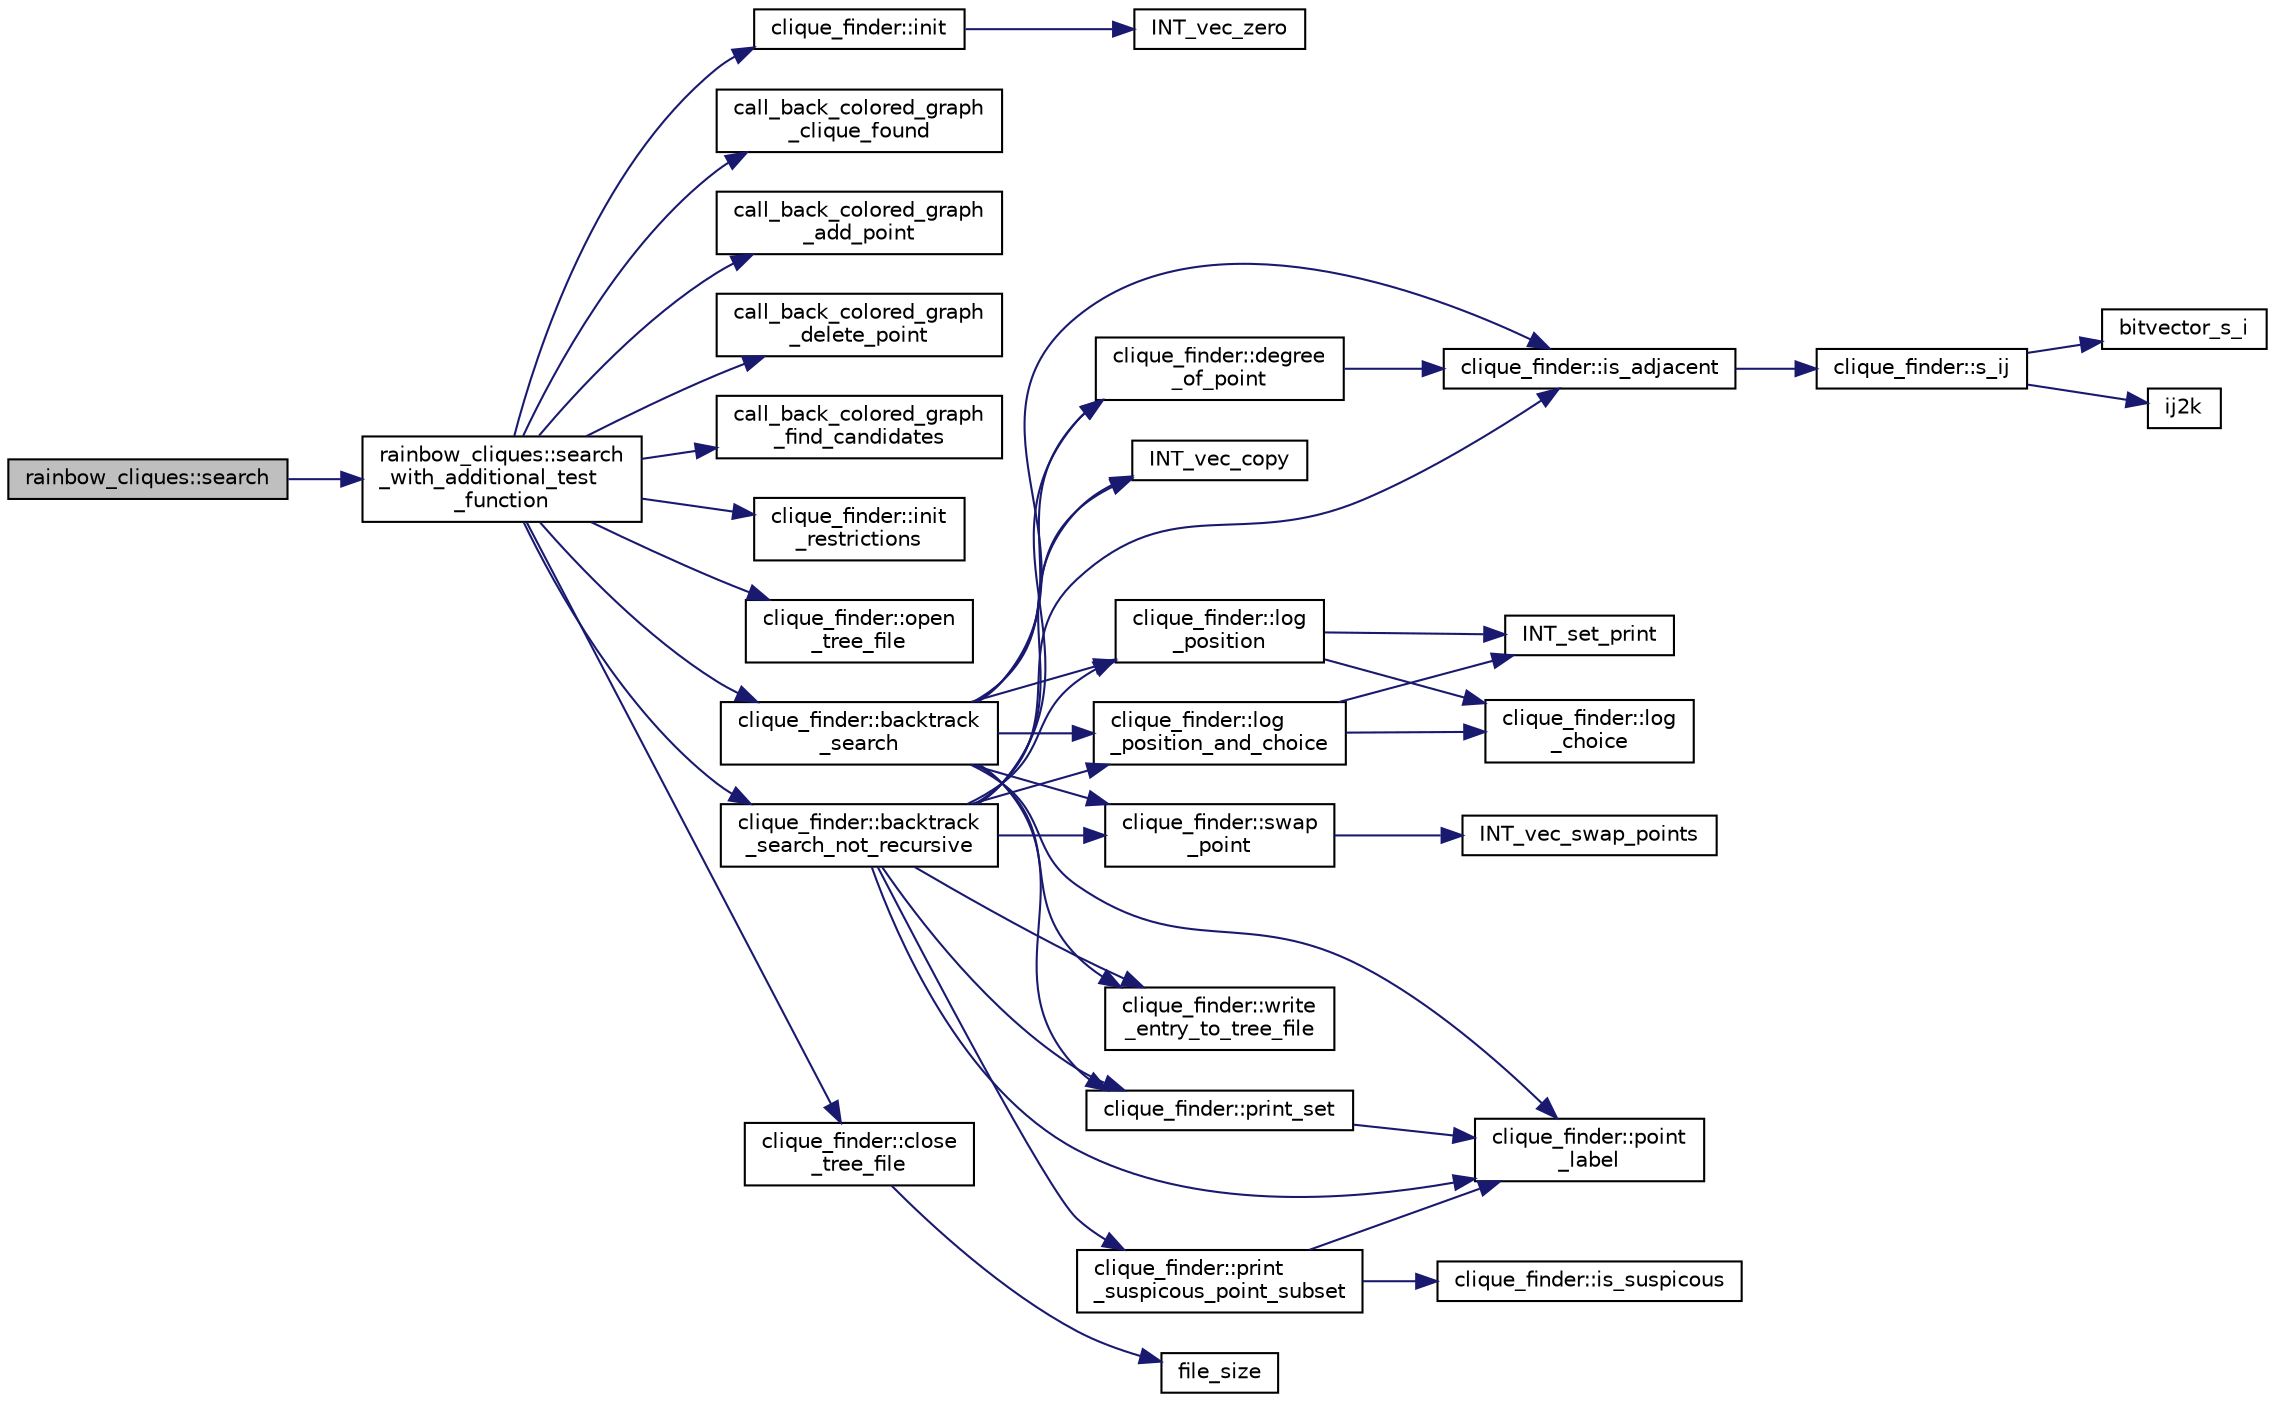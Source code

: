 digraph "rainbow_cliques::search"
{
  edge [fontname="Helvetica",fontsize="10",labelfontname="Helvetica",labelfontsize="10"];
  node [fontname="Helvetica",fontsize="10",shape=record];
  rankdir="LR";
  Node34 [label="rainbow_cliques::search",height=0.2,width=0.4,color="black", fillcolor="grey75", style="filled", fontcolor="black"];
  Node34 -> Node35 [color="midnightblue",fontsize="10",style="solid",fontname="Helvetica"];
  Node35 [label="rainbow_cliques::search\l_with_additional_test\l_function",height=0.2,width=0.4,color="black", fillcolor="white", style="filled",URL="$d3/d54/classrainbow__cliques.html#a38487c306d689486602968412f851b98"];
  Node35 -> Node36 [color="midnightblue",fontsize="10",style="solid",fontname="Helvetica"];
  Node36 [label="clique_finder::init",height=0.2,width=0.4,color="black", fillcolor="white", style="filled",URL="$dc/d82/classclique__finder.html#a08cf3fd0ec4186cc3d108928a9a27161"];
  Node36 -> Node37 [color="midnightblue",fontsize="10",style="solid",fontname="Helvetica"];
  Node37 [label="INT_vec_zero",height=0.2,width=0.4,color="black", fillcolor="white", style="filled",URL="$df/dbf/sajeeb_8_c.html#aa8c9c7977203577026080f546fe4980f"];
  Node35 -> Node38 [color="midnightblue",fontsize="10",style="solid",fontname="Helvetica"];
  Node38 [label="call_back_colored_graph\l_clique_found",height=0.2,width=0.4,color="black", fillcolor="white", style="filled",URL="$df/dbf/sajeeb_8_c.html#a89374a6e88e7da1264c7e1b594ec3559"];
  Node35 -> Node39 [color="midnightblue",fontsize="10",style="solid",fontname="Helvetica"];
  Node39 [label="call_back_colored_graph\l_add_point",height=0.2,width=0.4,color="black", fillcolor="white", style="filled",URL="$df/dbf/sajeeb_8_c.html#adbbbaff1d90e06bf0b1b59cd1b0a596e"];
  Node35 -> Node40 [color="midnightblue",fontsize="10",style="solid",fontname="Helvetica"];
  Node40 [label="call_back_colored_graph\l_delete_point",height=0.2,width=0.4,color="black", fillcolor="white", style="filled",URL="$df/dbf/sajeeb_8_c.html#ac29d571afa3e2eeb6e05793570c59f9c"];
  Node35 -> Node41 [color="midnightblue",fontsize="10",style="solid",fontname="Helvetica"];
  Node41 [label="call_back_colored_graph\l_find_candidates",height=0.2,width=0.4,color="black", fillcolor="white", style="filled",URL="$df/dbf/sajeeb_8_c.html#ac65506da6701dee30f21f03457d89987"];
  Node35 -> Node42 [color="midnightblue",fontsize="10",style="solid",fontname="Helvetica"];
  Node42 [label="clique_finder::init\l_restrictions",height=0.2,width=0.4,color="black", fillcolor="white", style="filled",URL="$dc/d82/classclique__finder.html#a8ca9c5b2162ff6a95f00c329f33c60e0"];
  Node35 -> Node43 [color="midnightblue",fontsize="10",style="solid",fontname="Helvetica"];
  Node43 [label="clique_finder::open\l_tree_file",height=0.2,width=0.4,color="black", fillcolor="white", style="filled",URL="$dc/d82/classclique__finder.html#a1f0e664ae854fb4815b066f254431cfe"];
  Node35 -> Node44 [color="midnightblue",fontsize="10",style="solid",fontname="Helvetica"];
  Node44 [label="clique_finder::backtrack\l_search",height=0.2,width=0.4,color="black", fillcolor="white", style="filled",URL="$dc/d82/classclique__finder.html#a94ab299b0915409a3bc1084186393e0a"];
  Node44 -> Node45 [color="midnightblue",fontsize="10",style="solid",fontname="Helvetica"];
  Node45 [label="clique_finder::log\l_position",height=0.2,width=0.4,color="black", fillcolor="white", style="filled",URL="$dc/d82/classclique__finder.html#a6824d3ea2049ef742dccfec9733ed1ec"];
  Node45 -> Node46 [color="midnightblue",fontsize="10",style="solid",fontname="Helvetica"];
  Node46 [label="clique_finder::log\l_choice",height=0.2,width=0.4,color="black", fillcolor="white", style="filled",URL="$dc/d82/classclique__finder.html#a56075f72456d19c09a041f8c1c1b9927"];
  Node45 -> Node47 [color="midnightblue",fontsize="10",style="solid",fontname="Helvetica"];
  Node47 [label="INT_set_print",height=0.2,width=0.4,color="black", fillcolor="white", style="filled",URL="$df/dbf/sajeeb_8_c.html#a97614645ec11df30e0e896367f91ffd9"];
  Node44 -> Node48 [color="midnightblue",fontsize="10",style="solid",fontname="Helvetica"];
  Node48 [label="clique_finder::write\l_entry_to_tree_file",height=0.2,width=0.4,color="black", fillcolor="white", style="filled",URL="$dc/d82/classclique__finder.html#ad903a4dbd2188ead349dafd8fa0ef677"];
  Node44 -> Node49 [color="midnightblue",fontsize="10",style="solid",fontname="Helvetica"];
  Node49 [label="clique_finder::swap\l_point",height=0.2,width=0.4,color="black", fillcolor="white", style="filled",URL="$dc/d82/classclique__finder.html#a633ef9cbc0d127bb38ac2fff74afdf91"];
  Node49 -> Node50 [color="midnightblue",fontsize="10",style="solid",fontname="Helvetica"];
  Node50 [label="INT_vec_swap_points",height=0.2,width=0.4,color="black", fillcolor="white", style="filled",URL="$df/dbf/sajeeb_8_c.html#ab7fe4718a7a2f2c8ceb6ce44e4d6ac4e"];
  Node44 -> Node51 [color="midnightblue",fontsize="10",style="solid",fontname="Helvetica"];
  Node51 [label="clique_finder::is_adjacent",height=0.2,width=0.4,color="black", fillcolor="white", style="filled",URL="$dc/d82/classclique__finder.html#aa7d5513917099f0382cca14b9848360f"];
  Node51 -> Node52 [color="midnightblue",fontsize="10",style="solid",fontname="Helvetica"];
  Node52 [label="clique_finder::s_ij",height=0.2,width=0.4,color="black", fillcolor="white", style="filled",URL="$dc/d82/classclique__finder.html#acf6a483e2606040f80042b9de80e4b7b"];
  Node52 -> Node53 [color="midnightblue",fontsize="10",style="solid",fontname="Helvetica"];
  Node53 [label="bitvector_s_i",height=0.2,width=0.4,color="black", fillcolor="white", style="filled",URL="$df/dbf/sajeeb_8_c.html#ac0135a3681a44df3fe7af1545676fbe2"];
  Node52 -> Node54 [color="midnightblue",fontsize="10",style="solid",fontname="Helvetica"];
  Node54 [label="ij2k",height=0.2,width=0.4,color="black", fillcolor="white", style="filled",URL="$df/dbf/sajeeb_8_c.html#a68a0fe85ad4b80a9220cb33f9c4c0042"];
  Node44 -> Node55 [color="midnightblue",fontsize="10",style="solid",fontname="Helvetica"];
  Node55 [label="clique_finder::degree\l_of_point",height=0.2,width=0.4,color="black", fillcolor="white", style="filled",URL="$dc/d82/classclique__finder.html#ad3f084a4d6dfad8cd283f57933d6490d"];
  Node55 -> Node51 [color="midnightblue",fontsize="10",style="solid",fontname="Helvetica"];
  Node44 -> Node56 [color="midnightblue",fontsize="10",style="solid",fontname="Helvetica"];
  Node56 [label="clique_finder::point\l_label",height=0.2,width=0.4,color="black", fillcolor="white", style="filled",URL="$dc/d82/classclique__finder.html#aa700ea6605ea944583078acfc7ed63df"];
  Node44 -> Node57 [color="midnightblue",fontsize="10",style="solid",fontname="Helvetica"];
  Node57 [label="INT_vec_copy",height=0.2,width=0.4,color="black", fillcolor="white", style="filled",URL="$df/dbf/sajeeb_8_c.html#ac2d875e27e009af6ec04d17254d11075"];
  Node44 -> Node58 [color="midnightblue",fontsize="10",style="solid",fontname="Helvetica"];
  Node58 [label="clique_finder::log\l_position_and_choice",height=0.2,width=0.4,color="black", fillcolor="white", style="filled",URL="$dc/d82/classclique__finder.html#aa4b011fdcab17998ca2fdd181a8f760f"];
  Node58 -> Node46 [color="midnightblue",fontsize="10",style="solid",fontname="Helvetica"];
  Node58 -> Node47 [color="midnightblue",fontsize="10",style="solid",fontname="Helvetica"];
  Node44 -> Node59 [color="midnightblue",fontsize="10",style="solid",fontname="Helvetica"];
  Node59 [label="clique_finder::print_set",height=0.2,width=0.4,color="black", fillcolor="white", style="filled",URL="$dc/d82/classclique__finder.html#a850b257f0043aea4067ff9afbd554194"];
  Node59 -> Node56 [color="midnightblue",fontsize="10",style="solid",fontname="Helvetica"];
  Node35 -> Node60 [color="midnightblue",fontsize="10",style="solid",fontname="Helvetica"];
  Node60 [label="clique_finder::backtrack\l_search_not_recursive",height=0.2,width=0.4,color="black", fillcolor="white", style="filled",URL="$dc/d82/classclique__finder.html#acc978a5b3e9fcd0c8e4a9b08d49d94e0"];
  Node60 -> Node45 [color="midnightblue",fontsize="10",style="solid",fontname="Helvetica"];
  Node60 -> Node48 [color="midnightblue",fontsize="10",style="solid",fontname="Helvetica"];
  Node60 -> Node49 [color="midnightblue",fontsize="10",style="solid",fontname="Helvetica"];
  Node60 -> Node51 [color="midnightblue",fontsize="10",style="solid",fontname="Helvetica"];
  Node60 -> Node61 [color="midnightblue",fontsize="10",style="solid",fontname="Helvetica"];
  Node61 [label="clique_finder::print\l_suspicous_point_subset",height=0.2,width=0.4,color="black", fillcolor="white", style="filled",URL="$dc/d82/classclique__finder.html#a9e90371ec043309aabba9b7bd805fb51"];
  Node61 -> Node62 [color="midnightblue",fontsize="10",style="solid",fontname="Helvetica"];
  Node62 [label="clique_finder::is_suspicous",height=0.2,width=0.4,color="black", fillcolor="white", style="filled",URL="$dc/d82/classclique__finder.html#a82f559891be5667448d75ebc8aff0584"];
  Node61 -> Node56 [color="midnightblue",fontsize="10",style="solid",fontname="Helvetica"];
  Node60 -> Node55 [color="midnightblue",fontsize="10",style="solid",fontname="Helvetica"];
  Node60 -> Node56 [color="midnightblue",fontsize="10",style="solid",fontname="Helvetica"];
  Node60 -> Node57 [color="midnightblue",fontsize="10",style="solid",fontname="Helvetica"];
  Node60 -> Node58 [color="midnightblue",fontsize="10",style="solid",fontname="Helvetica"];
  Node60 -> Node59 [color="midnightblue",fontsize="10",style="solid",fontname="Helvetica"];
  Node35 -> Node63 [color="midnightblue",fontsize="10",style="solid",fontname="Helvetica"];
  Node63 [label="clique_finder::close\l_tree_file",height=0.2,width=0.4,color="black", fillcolor="white", style="filled",URL="$dc/d82/classclique__finder.html#af6a7aae43d6a1a424f9e57786b490c6c"];
  Node63 -> Node64 [color="midnightblue",fontsize="10",style="solid",fontname="Helvetica"];
  Node64 [label="file_size",height=0.2,width=0.4,color="black", fillcolor="white", style="filled",URL="$df/dbf/sajeeb_8_c.html#a5c37cf5785204b6e9adf647dc14d0e50"];
}
